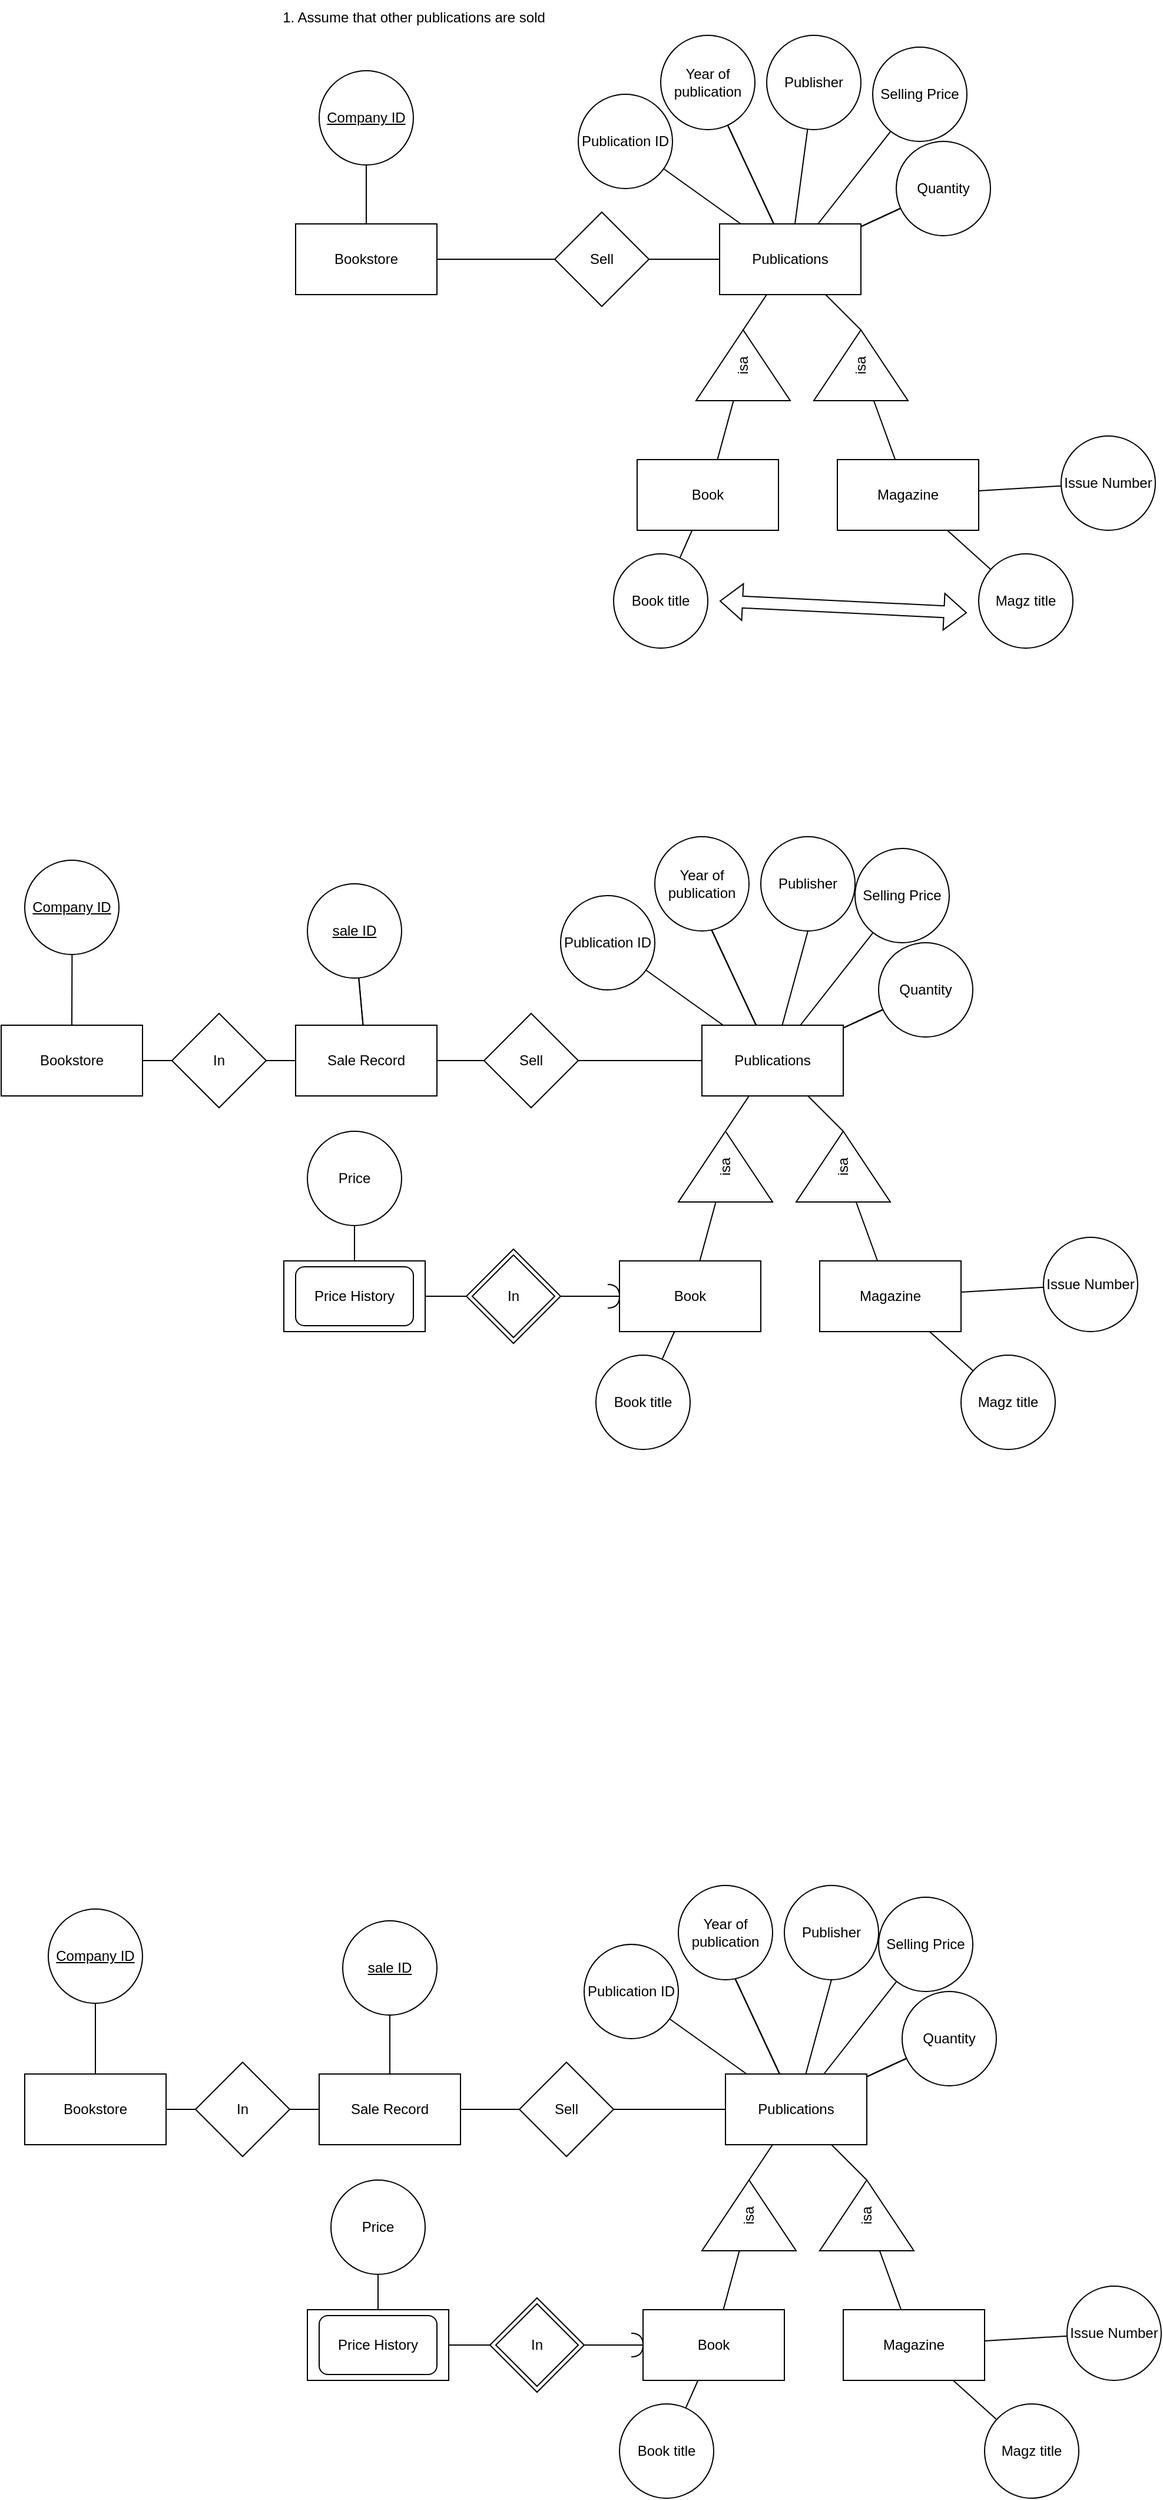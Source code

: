 <mxfile version="20.8.13" type="github">
  <diagram name="Page-1" id="UGpGQobV8O3LMXFNhxI_">
    <mxGraphModel dx="1247" dy="664" grid="1" gridSize="10" guides="1" tooltips="1" connect="1" arrows="1" fold="1" page="1" pageScale="1" pageWidth="20000" pageHeight="20000" math="0" shadow="0">
      <root>
        <mxCell id="0" />
        <mxCell id="1" parent="0" />
        <mxCell id="8KUH7G-HfBnXNfQAI-Gk-9" value="" style="edgeStyle=orthogonalEdgeStyle;rounded=0;orthogonalLoop=1;jettySize=auto;html=1;strokeColor=default;strokeWidth=1;endArrow=none;endFill=0;" parent="1" source="8KUH7G-HfBnXNfQAI-Gk-1" target="8KUH7G-HfBnXNfQAI-Gk-3" edge="1">
          <mxGeometry relative="1" as="geometry" />
        </mxCell>
        <mxCell id="8KUH7G-HfBnXNfQAI-Gk-14" value="" style="edgeStyle=entityRelationEdgeStyle;rounded=0;orthogonalLoop=1;jettySize=auto;html=1;strokeColor=default;strokeWidth=1;endArrow=none;endFill=0;" parent="1" source="8KUH7G-HfBnXNfQAI-Gk-1" target="8KUH7G-HfBnXNfQAI-Gk-13" edge="1">
          <mxGeometry relative="1" as="geometry" />
        </mxCell>
        <mxCell id="8KUH7G-HfBnXNfQAI-Gk-1" value="Bookstore" style="rounded=0;whiteSpace=wrap;html=1;" parent="1" vertex="1">
          <mxGeometry x="3550" y="2000" width="120" height="60" as="geometry" />
        </mxCell>
        <mxCell id="8KUH7G-HfBnXNfQAI-Gk-3" value="&lt;u&gt;Company ID&lt;/u&gt;" style="ellipse;whiteSpace=wrap;html=1;rounded=0;" parent="1" vertex="1">
          <mxGeometry x="3570" y="1870" width="80" height="80" as="geometry" />
        </mxCell>
        <mxCell id="8KUH7G-HfBnXNfQAI-Gk-16" value="" style="edgeStyle=entityRelationEdgeStyle;rounded=0;orthogonalLoop=1;jettySize=auto;html=1;strokeColor=default;strokeWidth=1;endArrow=none;endFill=0;" parent="1" source="8KUH7G-HfBnXNfQAI-Gk-13" target="8KUH7G-HfBnXNfQAI-Gk-15" edge="1">
          <mxGeometry relative="1" as="geometry" />
        </mxCell>
        <mxCell id="8KUH7G-HfBnXNfQAI-Gk-13" value="Sell" style="rhombus;whiteSpace=wrap;html=1;rounded=0;" parent="1" vertex="1">
          <mxGeometry x="3770" y="1990" width="80" height="80" as="geometry" />
        </mxCell>
        <mxCell id="8KUH7G-HfBnXNfQAI-Gk-18" value="" style="rounded=0;orthogonalLoop=1;jettySize=auto;html=1;strokeColor=default;strokeWidth=1;endArrow=none;endFill=0;" parent="1" source="8KUH7G-HfBnXNfQAI-Gk-15" target="8KUH7G-HfBnXNfQAI-Gk-17" edge="1">
          <mxGeometry relative="1" as="geometry" />
        </mxCell>
        <mxCell id="8KUH7G-HfBnXNfQAI-Gk-21" value="" style="edgeStyle=none;rounded=0;orthogonalLoop=1;jettySize=auto;html=1;strokeColor=default;strokeWidth=1;endArrow=none;endFill=0;" parent="1" source="8KUH7G-HfBnXNfQAI-Gk-15" target="8KUH7G-HfBnXNfQAI-Gk-19" edge="1">
          <mxGeometry relative="1" as="geometry" />
        </mxCell>
        <mxCell id="8KUH7G-HfBnXNfQAI-Gk-22" value="" style="edgeStyle=none;rounded=0;orthogonalLoop=1;jettySize=auto;html=1;strokeColor=default;strokeWidth=1;endArrow=none;endFill=0;" parent="1" source="8KUH7G-HfBnXNfQAI-Gk-15" target="8KUH7G-HfBnXNfQAI-Gk-19" edge="1">
          <mxGeometry relative="1" as="geometry" />
        </mxCell>
        <mxCell id="8KUH7G-HfBnXNfQAI-Gk-24" value="" style="edgeStyle=none;rounded=0;orthogonalLoop=1;jettySize=auto;html=1;strokeColor=default;strokeWidth=1;endArrow=none;endFill=0;" parent="1" source="8KUH7G-HfBnXNfQAI-Gk-15" target="8KUH7G-HfBnXNfQAI-Gk-23" edge="1">
          <mxGeometry relative="1" as="geometry" />
        </mxCell>
        <mxCell id="8KUH7G-HfBnXNfQAI-Gk-26" value="" style="edgeStyle=none;rounded=0;orthogonalLoop=1;jettySize=auto;html=1;strokeColor=default;strokeWidth=1;endArrow=none;endFill=0;" parent="1" source="8KUH7G-HfBnXNfQAI-Gk-15" target="8KUH7G-HfBnXNfQAI-Gk-25" edge="1">
          <mxGeometry relative="1" as="geometry" />
        </mxCell>
        <mxCell id="8KUH7G-HfBnXNfQAI-Gk-29" value="" style="edgeStyle=none;rounded=0;orthogonalLoop=1;jettySize=auto;html=1;strokeColor=default;strokeWidth=1;endArrow=none;endFill=0;" parent="1" source="8KUH7G-HfBnXNfQAI-Gk-15" target="8KUH7G-HfBnXNfQAI-Gk-28" edge="1">
          <mxGeometry relative="1" as="geometry" />
        </mxCell>
        <mxCell id="8KUH7G-HfBnXNfQAI-Gk-36" value="" style="edgeStyle=none;rounded=0;orthogonalLoop=1;jettySize=auto;html=1;strokeColor=default;strokeWidth=1;endArrow=none;endFill=0;" parent="1" source="8KUH7G-HfBnXNfQAI-Gk-15" target="8KUH7G-HfBnXNfQAI-Gk-28" edge="1">
          <mxGeometry relative="1" as="geometry" />
        </mxCell>
        <mxCell id="8KUH7G-HfBnXNfQAI-Gk-37" value="" style="edgeStyle=none;rounded=0;orthogonalLoop=1;jettySize=auto;html=1;strokeColor=default;strokeWidth=1;endArrow=none;endFill=0;" parent="1" source="8KUH7G-HfBnXNfQAI-Gk-15" target="8KUH7G-HfBnXNfQAI-Gk-28" edge="1">
          <mxGeometry relative="1" as="geometry" />
        </mxCell>
        <mxCell id="8KUH7G-HfBnXNfQAI-Gk-38" style="edgeStyle=none;rounded=0;orthogonalLoop=1;jettySize=auto;html=1;strokeColor=default;strokeWidth=1;endArrow=none;endFill=0;entryX=1;entryY=0.5;entryDx=0;entryDy=0;" parent="1" source="8KUH7G-HfBnXNfQAI-Gk-15" target="8KUH7G-HfBnXNfQAI-Gk-39" edge="1">
          <mxGeometry relative="1" as="geometry">
            <mxPoint x="4020" y="2110" as="targetPoint" />
          </mxGeometry>
        </mxCell>
        <mxCell id="8KUH7G-HfBnXNfQAI-Gk-15" value="Publications" style="whiteSpace=wrap;html=1;rounded=0;" parent="1" vertex="1">
          <mxGeometry x="3910" y="2000" width="120" height="60" as="geometry" />
        </mxCell>
        <mxCell id="8KUH7G-HfBnXNfQAI-Gk-17" value="Publication ID" style="ellipse;whiteSpace=wrap;html=1;rounded=0;" parent="1" vertex="1">
          <mxGeometry x="3790" y="1890" width="80" height="80" as="geometry" />
        </mxCell>
        <mxCell id="8KUH7G-HfBnXNfQAI-Gk-20" value="" style="edgeStyle=none;rounded=0;orthogonalLoop=1;jettySize=auto;html=1;strokeColor=default;strokeWidth=1;endArrow=none;endFill=0;" parent="1" source="8KUH7G-HfBnXNfQAI-Gk-19" target="8KUH7G-HfBnXNfQAI-Gk-15" edge="1">
          <mxGeometry relative="1" as="geometry" />
        </mxCell>
        <mxCell id="8KUH7G-HfBnXNfQAI-Gk-19" value="Year of publication" style="ellipse;whiteSpace=wrap;html=1;rounded=0;" parent="1" vertex="1">
          <mxGeometry x="3860" y="1840" width="80" height="80" as="geometry" />
        </mxCell>
        <mxCell id="8KUH7G-HfBnXNfQAI-Gk-23" value="Publisher" style="ellipse;whiteSpace=wrap;html=1;rounded=0;" parent="1" vertex="1">
          <mxGeometry x="3950" y="1840" width="80" height="80" as="geometry" />
        </mxCell>
        <mxCell id="8KUH7G-HfBnXNfQAI-Gk-25" value="Selling Price" style="ellipse;whiteSpace=wrap;html=1;rounded=0;" parent="1" vertex="1">
          <mxGeometry x="4040" y="1850" width="80" height="80" as="geometry" />
        </mxCell>
        <mxCell id="8KUH7G-HfBnXNfQAI-Gk-28" value="Quantity" style="ellipse;whiteSpace=wrap;html=1;rounded=0;" parent="1" vertex="1">
          <mxGeometry x="4060" y="1930" width="80" height="80" as="geometry" />
        </mxCell>
        <mxCell id="8KUH7G-HfBnXNfQAI-Gk-31" value="" style="edgeStyle=none;rounded=0;orthogonalLoop=1;jettySize=auto;html=1;strokeColor=default;strokeWidth=1;endArrow=none;endFill=0;exitX=1;exitY=0.5;exitDx=0;exitDy=0;" parent="1" source="8KUH7G-HfBnXNfQAI-Gk-30" target="8KUH7G-HfBnXNfQAI-Gk-15" edge="1">
          <mxGeometry relative="1" as="geometry" />
        </mxCell>
        <mxCell id="8KUH7G-HfBnXNfQAI-Gk-33" value="" style="edgeStyle=none;rounded=0;orthogonalLoop=1;jettySize=auto;html=1;strokeColor=default;strokeWidth=1;endArrow=none;endFill=0;" parent="1" source="8KUH7G-HfBnXNfQAI-Gk-30" target="8KUH7G-HfBnXNfQAI-Gk-32" edge="1">
          <mxGeometry relative="1" as="geometry" />
        </mxCell>
        <mxCell id="8KUH7G-HfBnXNfQAI-Gk-30" value="isa" style="triangle;whiteSpace=wrap;html=1;rounded=0;rotation=-90;" parent="1" vertex="1">
          <mxGeometry x="3900" y="2080" width="60" height="80" as="geometry" />
        </mxCell>
        <mxCell id="8KUH7G-HfBnXNfQAI-Gk-47" value="" style="edgeStyle=none;rounded=0;orthogonalLoop=1;jettySize=auto;html=1;strokeColor=default;strokeWidth=1;endArrow=none;endFill=0;" parent="1" source="8KUH7G-HfBnXNfQAI-Gk-32" target="8KUH7G-HfBnXNfQAI-Gk-46" edge="1">
          <mxGeometry relative="1" as="geometry" />
        </mxCell>
        <mxCell id="8KUH7G-HfBnXNfQAI-Gk-32" value="Book" style="whiteSpace=wrap;html=1;rounded=0;" parent="1" vertex="1">
          <mxGeometry x="3840" y="2200" width="120" height="60" as="geometry" />
        </mxCell>
        <mxCell id="8KUH7G-HfBnXNfQAI-Gk-41" value="" style="edgeStyle=none;rounded=0;orthogonalLoop=1;jettySize=auto;html=1;strokeColor=default;strokeWidth=1;endArrow=none;endFill=0;" parent="1" source="8KUH7G-HfBnXNfQAI-Gk-39" target="8KUH7G-HfBnXNfQAI-Gk-40" edge="1">
          <mxGeometry relative="1" as="geometry" />
        </mxCell>
        <mxCell id="8KUH7G-HfBnXNfQAI-Gk-39" value="isa" style="triangle;whiteSpace=wrap;html=1;rotation=-90;" parent="1" vertex="1">
          <mxGeometry x="4000" y="2080" width="60" height="80" as="geometry" />
        </mxCell>
        <mxCell id="8KUH7G-HfBnXNfQAI-Gk-43" value="" style="edgeStyle=none;rounded=0;orthogonalLoop=1;jettySize=auto;html=1;strokeColor=default;strokeWidth=1;endArrow=none;endFill=0;" parent="1" source="8KUH7G-HfBnXNfQAI-Gk-40" target="8KUH7G-HfBnXNfQAI-Gk-42" edge="1">
          <mxGeometry relative="1" as="geometry" />
        </mxCell>
        <mxCell id="8KUH7G-HfBnXNfQAI-Gk-45" value="" style="edgeStyle=none;rounded=0;orthogonalLoop=1;jettySize=auto;html=1;strokeColor=default;strokeWidth=1;endArrow=none;endFill=0;" parent="1" source="8KUH7G-HfBnXNfQAI-Gk-40" target="8KUH7G-HfBnXNfQAI-Gk-44" edge="1">
          <mxGeometry relative="1" as="geometry" />
        </mxCell>
        <mxCell id="8KUH7G-HfBnXNfQAI-Gk-40" value="Magazine" style="whiteSpace=wrap;html=1;" parent="1" vertex="1">
          <mxGeometry x="4010" y="2200" width="120" height="60" as="geometry" />
        </mxCell>
        <mxCell id="8KUH7G-HfBnXNfQAI-Gk-42" value="Issue Number" style="ellipse;whiteSpace=wrap;html=1;" parent="1" vertex="1">
          <mxGeometry x="4200" y="2180" width="80" height="80" as="geometry" />
        </mxCell>
        <mxCell id="8KUH7G-HfBnXNfQAI-Gk-44" value="Magz title" style="ellipse;whiteSpace=wrap;html=1;" parent="1" vertex="1">
          <mxGeometry x="4130" y="2280" width="80" height="80" as="geometry" />
        </mxCell>
        <mxCell id="8KUH7G-HfBnXNfQAI-Gk-46" value="Book title" style="ellipse;whiteSpace=wrap;html=1;rounded=0;" parent="1" vertex="1">
          <mxGeometry x="3820" y="2280" width="80" height="80" as="geometry" />
        </mxCell>
        <mxCell id="pQ--oXbe_eNPsOLO-dRt-9" value="" style="edgeStyle=none;rounded=0;orthogonalLoop=1;jettySize=auto;html=1;strokeColor=default;strokeWidth=1;endArrow=none;endFill=0;" edge="1" parent="1" source="8KUH7G-HfBnXNfQAI-Gk-50" target="pQ--oXbe_eNPsOLO-dRt-8">
          <mxGeometry relative="1" as="geometry" />
        </mxCell>
        <mxCell id="8KUH7G-HfBnXNfQAI-Gk-50" value="Bookstore" style="rounded=0;whiteSpace=wrap;html=1;" parent="1" vertex="1">
          <mxGeometry x="3300" y="2680" width="120" height="60" as="geometry" />
        </mxCell>
        <mxCell id="pQ--oXbe_eNPsOLO-dRt-7" style="edgeStyle=none;rounded=0;orthogonalLoop=1;jettySize=auto;html=1;strokeColor=default;strokeWidth=1;endArrow=none;endFill=0;" edge="1" parent="1" source="8KUH7G-HfBnXNfQAI-Gk-51" target="8KUH7G-HfBnXNfQAI-Gk-50">
          <mxGeometry relative="1" as="geometry" />
        </mxCell>
        <mxCell id="8KUH7G-HfBnXNfQAI-Gk-51" value="&lt;u&gt;Company ID&lt;/u&gt;" style="ellipse;whiteSpace=wrap;html=1;rounded=0;" parent="1" vertex="1">
          <mxGeometry x="3320" y="2540" width="80" height="80" as="geometry" />
        </mxCell>
        <mxCell id="pQ--oXbe_eNPsOLO-dRt-1" value="" style="edgeStyle=none;rounded=0;orthogonalLoop=1;jettySize=auto;html=1;strokeColor=default;strokeWidth=1;endArrow=none;endFill=0;" edge="1" parent="1" source="8KUH7G-HfBnXNfQAI-Gk-53" target="8KUH7G-HfBnXNfQAI-Gk-63">
          <mxGeometry relative="1" as="geometry" />
        </mxCell>
        <mxCell id="pQ--oXbe_eNPsOLO-dRt-12" value="" style="edgeStyle=none;rounded=0;orthogonalLoop=1;jettySize=auto;html=1;strokeColor=default;strokeWidth=1;endArrow=none;endFill=0;" edge="1" parent="1" source="8KUH7G-HfBnXNfQAI-Gk-53" target="pQ--oXbe_eNPsOLO-dRt-10">
          <mxGeometry relative="1" as="geometry" />
        </mxCell>
        <mxCell id="8KUH7G-HfBnXNfQAI-Gk-53" value="Sell" style="rhombus;whiteSpace=wrap;html=1;rounded=0;" parent="1" vertex="1">
          <mxGeometry x="3710" y="2670" width="80" height="80" as="geometry" />
        </mxCell>
        <mxCell id="8KUH7G-HfBnXNfQAI-Gk-54" value="" style="rounded=0;orthogonalLoop=1;jettySize=auto;html=1;strokeColor=default;strokeWidth=1;endArrow=none;endFill=0;" parent="1" source="8KUH7G-HfBnXNfQAI-Gk-63" target="8KUH7G-HfBnXNfQAI-Gk-64" edge="1">
          <mxGeometry relative="1" as="geometry" />
        </mxCell>
        <mxCell id="8KUH7G-HfBnXNfQAI-Gk-55" value="" style="edgeStyle=none;rounded=0;orthogonalLoop=1;jettySize=auto;html=1;strokeColor=default;strokeWidth=1;endArrow=none;endFill=0;" parent="1" source="8KUH7G-HfBnXNfQAI-Gk-63" edge="1">
          <mxGeometry relative="1" as="geometry">
            <mxPoint x="3901.915" y="2596.247" as="targetPoint" />
          </mxGeometry>
        </mxCell>
        <mxCell id="8KUH7G-HfBnXNfQAI-Gk-56" value="" style="edgeStyle=none;rounded=0;orthogonalLoop=1;jettySize=auto;html=1;strokeColor=default;strokeWidth=1;endArrow=none;endFill=0;" parent="1" source="8KUH7G-HfBnXNfQAI-Gk-63" edge="1">
          <mxGeometry relative="1" as="geometry">
            <mxPoint x="3901.915" y="2596.247" as="targetPoint" />
          </mxGeometry>
        </mxCell>
        <mxCell id="8KUH7G-HfBnXNfQAI-Gk-57" value="" style="edgeStyle=none;rounded=0;orthogonalLoop=1;jettySize=auto;html=1;strokeColor=default;strokeWidth=1;endArrow=none;endFill=0;entryX=0.5;entryY=1;entryDx=0;entryDy=0;" parent="1" source="8KUH7G-HfBnXNfQAI-Gk-63" target="8KUH7G-HfBnXNfQAI-Gk-85" edge="1">
          <mxGeometry relative="1" as="geometry">
            <mxPoint x="3969.713" y="2599.649" as="targetPoint" />
          </mxGeometry>
        </mxCell>
        <mxCell id="8KUH7G-HfBnXNfQAI-Gk-58" value="" style="edgeStyle=none;rounded=0;orthogonalLoop=1;jettySize=auto;html=1;strokeColor=default;strokeWidth=1;endArrow=none;endFill=0;" parent="1" source="8KUH7G-HfBnXNfQAI-Gk-63" target="8KUH7G-HfBnXNfQAI-Gk-66" edge="1">
          <mxGeometry relative="1" as="geometry" />
        </mxCell>
        <mxCell id="8KUH7G-HfBnXNfQAI-Gk-59" value="" style="edgeStyle=none;rounded=0;orthogonalLoop=1;jettySize=auto;html=1;strokeColor=default;strokeWidth=1;endArrow=none;endFill=0;" parent="1" source="8KUH7G-HfBnXNfQAI-Gk-63" target="8KUH7G-HfBnXNfQAI-Gk-67" edge="1">
          <mxGeometry relative="1" as="geometry" />
        </mxCell>
        <mxCell id="8KUH7G-HfBnXNfQAI-Gk-60" value="" style="edgeStyle=none;rounded=0;orthogonalLoop=1;jettySize=auto;html=1;strokeColor=default;strokeWidth=1;endArrow=none;endFill=0;" parent="1" source="8KUH7G-HfBnXNfQAI-Gk-63" target="8KUH7G-HfBnXNfQAI-Gk-67" edge="1">
          <mxGeometry relative="1" as="geometry" />
        </mxCell>
        <mxCell id="8KUH7G-HfBnXNfQAI-Gk-61" value="" style="edgeStyle=none;rounded=0;orthogonalLoop=1;jettySize=auto;html=1;strokeColor=default;strokeWidth=1;endArrow=none;endFill=0;" parent="1" source="8KUH7G-HfBnXNfQAI-Gk-63" target="8KUH7G-HfBnXNfQAI-Gk-67" edge="1">
          <mxGeometry relative="1" as="geometry" />
        </mxCell>
        <mxCell id="8KUH7G-HfBnXNfQAI-Gk-62" style="edgeStyle=none;rounded=0;orthogonalLoop=1;jettySize=auto;html=1;strokeColor=default;strokeWidth=1;endArrow=none;endFill=0;entryX=1;entryY=0.5;entryDx=0;entryDy=0;" parent="1" source="8KUH7G-HfBnXNfQAI-Gk-63" target="8KUH7G-HfBnXNfQAI-Gk-74" edge="1">
          <mxGeometry relative="1" as="geometry">
            <mxPoint x="4005" y="2790" as="targetPoint" />
          </mxGeometry>
        </mxCell>
        <mxCell id="8KUH7G-HfBnXNfQAI-Gk-63" value="Publications" style="whiteSpace=wrap;html=1;rounded=0;" parent="1" vertex="1">
          <mxGeometry x="3895" y="2680" width="120" height="60" as="geometry" />
        </mxCell>
        <mxCell id="8KUH7G-HfBnXNfQAI-Gk-64" value="Publication ID" style="ellipse;whiteSpace=wrap;html=1;rounded=0;" parent="1" vertex="1">
          <mxGeometry x="3775" y="2570" width="80" height="80" as="geometry" />
        </mxCell>
        <mxCell id="8KUH7G-HfBnXNfQAI-Gk-65" value="" style="edgeStyle=none;rounded=0;orthogonalLoop=1;jettySize=auto;html=1;strokeColor=default;strokeWidth=1;endArrow=none;endFill=0;" parent="1" target="8KUH7G-HfBnXNfQAI-Gk-63" edge="1">
          <mxGeometry relative="1" as="geometry">
            <mxPoint x="3901.805" y="2596.299" as="sourcePoint" />
          </mxGeometry>
        </mxCell>
        <mxCell id="8KUH7G-HfBnXNfQAI-Gk-66" value="Selling Price" style="ellipse;whiteSpace=wrap;html=1;rounded=0;" parent="1" vertex="1">
          <mxGeometry x="4025" y="2530" width="80" height="80" as="geometry" />
        </mxCell>
        <mxCell id="8KUH7G-HfBnXNfQAI-Gk-67" value="Quantity" style="ellipse;whiteSpace=wrap;html=1;rounded=0;" parent="1" vertex="1">
          <mxGeometry x="4045" y="2610" width="80" height="80" as="geometry" />
        </mxCell>
        <mxCell id="8KUH7G-HfBnXNfQAI-Gk-68" value="" style="edgeStyle=none;rounded=0;orthogonalLoop=1;jettySize=auto;html=1;strokeColor=default;strokeWidth=1;endArrow=none;endFill=0;exitX=1;exitY=0.5;exitDx=0;exitDy=0;" parent="1" source="8KUH7G-HfBnXNfQAI-Gk-70" target="8KUH7G-HfBnXNfQAI-Gk-63" edge="1">
          <mxGeometry relative="1" as="geometry" />
        </mxCell>
        <mxCell id="8KUH7G-HfBnXNfQAI-Gk-69" value="" style="edgeStyle=none;rounded=0;orthogonalLoop=1;jettySize=auto;html=1;strokeColor=default;strokeWidth=1;endArrow=none;endFill=0;" parent="1" source="8KUH7G-HfBnXNfQAI-Gk-70" target="8KUH7G-HfBnXNfQAI-Gk-72" edge="1">
          <mxGeometry relative="1" as="geometry" />
        </mxCell>
        <mxCell id="8KUH7G-HfBnXNfQAI-Gk-70" value="isa" style="triangle;whiteSpace=wrap;html=1;rounded=0;rotation=-90;" parent="1" vertex="1">
          <mxGeometry x="3885" y="2760" width="60" height="80" as="geometry" />
        </mxCell>
        <mxCell id="8KUH7G-HfBnXNfQAI-Gk-71" value="" style="edgeStyle=none;rounded=0;orthogonalLoop=1;jettySize=auto;html=1;strokeColor=default;strokeWidth=1;endArrow=none;endFill=0;" parent="1" source="8KUH7G-HfBnXNfQAI-Gk-72" target="8KUH7G-HfBnXNfQAI-Gk-80" edge="1">
          <mxGeometry relative="1" as="geometry" />
        </mxCell>
        <mxCell id="pQ--oXbe_eNPsOLO-dRt-23" value="" style="edgeStyle=none;rounded=0;orthogonalLoop=1;jettySize=auto;html=1;strokeColor=default;strokeWidth=1;endArrow=none;endFill=0;" edge="1" parent="1" source="8KUH7G-HfBnXNfQAI-Gk-72">
          <mxGeometry relative="1" as="geometry">
            <mxPoint x="3775" y="2910.0" as="targetPoint" />
          </mxGeometry>
        </mxCell>
        <mxCell id="8KUH7G-HfBnXNfQAI-Gk-72" value="Book" style="whiteSpace=wrap;html=1;rounded=0;" parent="1" vertex="1">
          <mxGeometry x="3825" y="2880" width="120" height="60" as="geometry" />
        </mxCell>
        <mxCell id="8KUH7G-HfBnXNfQAI-Gk-73" value="" style="edgeStyle=none;rounded=0;orthogonalLoop=1;jettySize=auto;html=1;strokeColor=default;strokeWidth=1;endArrow=none;endFill=0;" parent="1" source="8KUH7G-HfBnXNfQAI-Gk-74" target="8KUH7G-HfBnXNfQAI-Gk-77" edge="1">
          <mxGeometry relative="1" as="geometry" />
        </mxCell>
        <mxCell id="8KUH7G-HfBnXNfQAI-Gk-74" value="isa" style="triangle;whiteSpace=wrap;html=1;rotation=-90;" parent="1" vertex="1">
          <mxGeometry x="3985" y="2760" width="60" height="80" as="geometry" />
        </mxCell>
        <mxCell id="8KUH7G-HfBnXNfQAI-Gk-75" value="" style="edgeStyle=none;rounded=0;orthogonalLoop=1;jettySize=auto;html=1;strokeColor=default;strokeWidth=1;endArrow=none;endFill=0;" parent="1" source="8KUH7G-HfBnXNfQAI-Gk-77" target="8KUH7G-HfBnXNfQAI-Gk-78" edge="1">
          <mxGeometry relative="1" as="geometry" />
        </mxCell>
        <mxCell id="8KUH7G-HfBnXNfQAI-Gk-76" value="" style="edgeStyle=none;rounded=0;orthogonalLoop=1;jettySize=auto;html=1;strokeColor=default;strokeWidth=1;endArrow=none;endFill=0;" parent="1" source="8KUH7G-HfBnXNfQAI-Gk-77" target="8KUH7G-HfBnXNfQAI-Gk-79" edge="1">
          <mxGeometry relative="1" as="geometry" />
        </mxCell>
        <mxCell id="8KUH7G-HfBnXNfQAI-Gk-77" value="Magazine" style="whiteSpace=wrap;html=1;" parent="1" vertex="1">
          <mxGeometry x="3995" y="2880" width="120" height="60" as="geometry" />
        </mxCell>
        <mxCell id="8KUH7G-HfBnXNfQAI-Gk-78" value="Issue Number" style="ellipse;whiteSpace=wrap;html=1;" parent="1" vertex="1">
          <mxGeometry x="4185" y="2860" width="80" height="80" as="geometry" />
        </mxCell>
        <mxCell id="8KUH7G-HfBnXNfQAI-Gk-79" value="Magz title" style="ellipse;whiteSpace=wrap;html=1;" parent="1" vertex="1">
          <mxGeometry x="4115" y="2960" width="80" height="80" as="geometry" />
        </mxCell>
        <mxCell id="8KUH7G-HfBnXNfQAI-Gk-80" value="Book title" style="ellipse;whiteSpace=wrap;html=1;rounded=0;" parent="1" vertex="1">
          <mxGeometry x="3805" y="2960" width="80" height="80" as="geometry" />
        </mxCell>
        <mxCell id="8KUH7G-HfBnXNfQAI-Gk-81" value="1. Assume that other publications are sold" style="text;html=1;align=center;verticalAlign=middle;resizable=0;points=[];autosize=1;strokeColor=none;fillColor=none;" parent="1" vertex="1">
          <mxGeometry x="3525" y="1810" width="250" height="30" as="geometry" />
        </mxCell>
        <mxCell id="8KUH7G-HfBnXNfQAI-Gk-83" value="" style="shape=flexArrow;endArrow=classic;startArrow=classic;html=1;rounded=0;strokeColor=default;strokeWidth=1;" parent="1" edge="1">
          <mxGeometry width="100" height="100" relative="1" as="geometry">
            <mxPoint x="3910" y="2320" as="sourcePoint" />
            <mxPoint x="4120" y="2330" as="targetPoint" />
          </mxGeometry>
        </mxCell>
        <mxCell id="8KUH7G-HfBnXNfQAI-Gk-84" value="Year of publication" style="ellipse;whiteSpace=wrap;html=1;rounded=0;" parent="1" vertex="1">
          <mxGeometry x="3855" y="2520" width="80" height="80" as="geometry" />
        </mxCell>
        <mxCell id="8KUH7G-HfBnXNfQAI-Gk-85" value="Publisher" style="ellipse;whiteSpace=wrap;html=1;rounded=0;" parent="1" vertex="1">
          <mxGeometry x="3945" y="2520" width="80" height="80" as="geometry" />
        </mxCell>
        <mxCell id="pQ--oXbe_eNPsOLO-dRt-4" value="" style="edgeStyle=none;rounded=0;orthogonalLoop=1;jettySize=auto;html=1;strokeColor=default;strokeWidth=1;endArrow=none;endFill=0;" edge="1" parent="1" target="8KUH7G-HfBnXNfQAI-Gk-53">
          <mxGeometry relative="1" as="geometry">
            <mxPoint x="3670" y="2710" as="sourcePoint" />
          </mxGeometry>
        </mxCell>
        <mxCell id="pQ--oXbe_eNPsOLO-dRt-11" value="" style="edgeStyle=none;rounded=0;orthogonalLoop=1;jettySize=auto;html=1;strokeColor=default;strokeWidth=1;endArrow=none;endFill=0;" edge="1" parent="1" source="pQ--oXbe_eNPsOLO-dRt-8" target="pQ--oXbe_eNPsOLO-dRt-10">
          <mxGeometry relative="1" as="geometry" />
        </mxCell>
        <mxCell id="pQ--oXbe_eNPsOLO-dRt-8" value="In" style="rhombus;whiteSpace=wrap;html=1;rounded=0;" vertex="1" parent="1">
          <mxGeometry x="3445" y="2670" width="80" height="80" as="geometry" />
        </mxCell>
        <mxCell id="pQ--oXbe_eNPsOLO-dRt-14" value="" style="edgeStyle=none;rounded=0;orthogonalLoop=1;jettySize=auto;html=1;strokeColor=default;strokeWidth=1;endArrow=none;endFill=0;" edge="1" parent="1" source="pQ--oXbe_eNPsOLO-dRt-10" target="pQ--oXbe_eNPsOLO-dRt-13">
          <mxGeometry relative="1" as="geometry" />
        </mxCell>
        <mxCell id="pQ--oXbe_eNPsOLO-dRt-15" value="" style="edgeStyle=none;rounded=0;orthogonalLoop=1;jettySize=auto;html=1;strokeColor=default;strokeWidth=1;endArrow=none;endFill=0;" edge="1" parent="1" source="pQ--oXbe_eNPsOLO-dRt-10" target="pQ--oXbe_eNPsOLO-dRt-13">
          <mxGeometry relative="1" as="geometry" />
        </mxCell>
        <mxCell id="pQ--oXbe_eNPsOLO-dRt-10" value="Sale Record" style="whiteSpace=wrap;html=1;rounded=0;" vertex="1" parent="1">
          <mxGeometry x="3550" y="2680" width="120" height="60" as="geometry" />
        </mxCell>
        <mxCell id="pQ--oXbe_eNPsOLO-dRt-13" value="&lt;u&gt;sale ID&lt;/u&gt;" style="ellipse;whiteSpace=wrap;html=1;rounded=0;" vertex="1" parent="1">
          <mxGeometry x="3560" y="2560" width="80" height="80" as="geometry" />
        </mxCell>
        <mxCell id="pQ--oXbe_eNPsOLO-dRt-25" value="" style="edgeStyle=none;rounded=0;orthogonalLoop=1;jettySize=auto;html=1;strokeColor=default;strokeWidth=1;endArrow=none;endFill=0;" edge="1" parent="1" target="pQ--oXbe_eNPsOLO-dRt-24">
          <mxGeometry relative="1" as="geometry">
            <mxPoint x="3695" y="2910.0" as="sourcePoint" />
          </mxGeometry>
        </mxCell>
        <mxCell id="pQ--oXbe_eNPsOLO-dRt-28" value="" style="edgeStyle=none;rounded=0;orthogonalLoop=1;jettySize=auto;html=1;strokeColor=default;strokeWidth=1;endArrow=none;endFill=0;" edge="1" parent="1" source="pQ--oXbe_eNPsOLO-dRt-24" target="pQ--oXbe_eNPsOLO-dRt-27">
          <mxGeometry relative="1" as="geometry" />
        </mxCell>
        <mxCell id="pQ--oXbe_eNPsOLO-dRt-27" value="Price" style="ellipse;whiteSpace=wrap;html=1;rounded=0;" vertex="1" parent="1">
          <mxGeometry x="3560" y="2770" width="80" height="80" as="geometry" />
        </mxCell>
        <mxCell id="pQ--oXbe_eNPsOLO-dRt-24" value="Price History" style="whiteSpace=wrap;html=1;rounded=0;" vertex="1" parent="1">
          <mxGeometry x="3540" y="2880" width="120" height="60" as="geometry" />
        </mxCell>
        <mxCell id="pQ--oXbe_eNPsOLO-dRt-35" value="" style="rounded=1;whiteSpace=wrap;html=1;fillColor=none;" vertex="1" parent="1">
          <mxGeometry x="3550" y="2885" width="100" height="50" as="geometry" />
        </mxCell>
        <mxCell id="pQ--oXbe_eNPsOLO-dRt-36" value="" style="shape=requiredInterface;html=1;verticalLabelPosition=bottom;sketch=0;fillColor=none;" vertex="1" parent="1">
          <mxGeometry x="3815" y="2900" width="10" height="20" as="geometry" />
        </mxCell>
        <mxCell id="pQ--oXbe_eNPsOLO-dRt-37" value="" style="edgeStyle=none;rounded=0;orthogonalLoop=1;jettySize=auto;html=1;strokeColor=default;strokeWidth=1;endArrow=none;endFill=0;" edge="1" parent="1" source="pQ--oXbe_eNPsOLO-dRt-38" target="pQ--oXbe_eNPsOLO-dRt-76">
          <mxGeometry relative="1" as="geometry" />
        </mxCell>
        <mxCell id="pQ--oXbe_eNPsOLO-dRt-38" value="Bookstore" style="rounded=0;whiteSpace=wrap;html=1;" vertex="1" parent="1">
          <mxGeometry x="3320" y="3570" width="120" height="60" as="geometry" />
        </mxCell>
        <mxCell id="pQ--oXbe_eNPsOLO-dRt-39" style="edgeStyle=none;rounded=0;orthogonalLoop=1;jettySize=auto;html=1;strokeColor=default;strokeWidth=1;endArrow=none;endFill=0;" edge="1" parent="1" source="pQ--oXbe_eNPsOLO-dRt-40" target="pQ--oXbe_eNPsOLO-dRt-38">
          <mxGeometry relative="1" as="geometry" />
        </mxCell>
        <mxCell id="pQ--oXbe_eNPsOLO-dRt-40" value="&lt;u&gt;Company ID&lt;/u&gt;" style="ellipse;whiteSpace=wrap;html=1;rounded=0;" vertex="1" parent="1">
          <mxGeometry x="3340" y="3430" width="80" height="80" as="geometry" />
        </mxCell>
        <mxCell id="pQ--oXbe_eNPsOLO-dRt-41" value="" style="edgeStyle=none;rounded=0;orthogonalLoop=1;jettySize=auto;html=1;strokeColor=default;strokeWidth=1;endArrow=none;endFill=0;" edge="1" parent="1" source="pQ--oXbe_eNPsOLO-dRt-43" target="pQ--oXbe_eNPsOLO-dRt-53">
          <mxGeometry relative="1" as="geometry" />
        </mxCell>
        <mxCell id="pQ--oXbe_eNPsOLO-dRt-42" value="" style="edgeStyle=none;rounded=0;orthogonalLoop=1;jettySize=auto;html=1;strokeColor=default;strokeWidth=1;endArrow=none;endFill=0;" edge="1" parent="1" source="pQ--oXbe_eNPsOLO-dRt-43" target="pQ--oXbe_eNPsOLO-dRt-79">
          <mxGeometry relative="1" as="geometry" />
        </mxCell>
        <mxCell id="pQ--oXbe_eNPsOLO-dRt-43" value="Sell" style="rhombus;whiteSpace=wrap;html=1;rounded=0;" vertex="1" parent="1">
          <mxGeometry x="3740" y="3560" width="80" height="80" as="geometry" />
        </mxCell>
        <mxCell id="pQ--oXbe_eNPsOLO-dRt-44" value="" style="rounded=0;orthogonalLoop=1;jettySize=auto;html=1;strokeColor=default;strokeWidth=1;endArrow=none;endFill=0;" edge="1" parent="1" source="pQ--oXbe_eNPsOLO-dRt-53" target="pQ--oXbe_eNPsOLO-dRt-54">
          <mxGeometry relative="1" as="geometry" />
        </mxCell>
        <mxCell id="pQ--oXbe_eNPsOLO-dRt-45" value="" style="edgeStyle=none;rounded=0;orthogonalLoop=1;jettySize=auto;html=1;strokeColor=default;strokeWidth=1;endArrow=none;endFill=0;" edge="1" parent="1" source="pQ--oXbe_eNPsOLO-dRt-53">
          <mxGeometry relative="1" as="geometry">
            <mxPoint x="3921.915" y="3486.247" as="targetPoint" />
          </mxGeometry>
        </mxCell>
        <mxCell id="pQ--oXbe_eNPsOLO-dRt-46" value="" style="edgeStyle=none;rounded=0;orthogonalLoop=1;jettySize=auto;html=1;strokeColor=default;strokeWidth=1;endArrow=none;endFill=0;" edge="1" parent="1" source="pQ--oXbe_eNPsOLO-dRt-53">
          <mxGeometry relative="1" as="geometry">
            <mxPoint x="3921.915" y="3486.247" as="targetPoint" />
          </mxGeometry>
        </mxCell>
        <mxCell id="pQ--oXbe_eNPsOLO-dRt-47" value="" style="edgeStyle=none;rounded=0;orthogonalLoop=1;jettySize=auto;html=1;strokeColor=default;strokeWidth=1;endArrow=none;endFill=0;entryX=0.5;entryY=1;entryDx=0;entryDy=0;" edge="1" parent="1" source="pQ--oXbe_eNPsOLO-dRt-53" target="pQ--oXbe_eNPsOLO-dRt-73">
          <mxGeometry relative="1" as="geometry">
            <mxPoint x="3989.713" y="3489.649" as="targetPoint" />
          </mxGeometry>
        </mxCell>
        <mxCell id="pQ--oXbe_eNPsOLO-dRt-48" value="" style="edgeStyle=none;rounded=0;orthogonalLoop=1;jettySize=auto;html=1;strokeColor=default;strokeWidth=1;endArrow=none;endFill=0;" edge="1" parent="1" source="pQ--oXbe_eNPsOLO-dRt-53" target="pQ--oXbe_eNPsOLO-dRt-56">
          <mxGeometry relative="1" as="geometry" />
        </mxCell>
        <mxCell id="pQ--oXbe_eNPsOLO-dRt-49" value="" style="edgeStyle=none;rounded=0;orthogonalLoop=1;jettySize=auto;html=1;strokeColor=default;strokeWidth=1;endArrow=none;endFill=0;" edge="1" parent="1" source="pQ--oXbe_eNPsOLO-dRt-53" target="pQ--oXbe_eNPsOLO-dRt-57">
          <mxGeometry relative="1" as="geometry" />
        </mxCell>
        <mxCell id="pQ--oXbe_eNPsOLO-dRt-50" value="" style="edgeStyle=none;rounded=0;orthogonalLoop=1;jettySize=auto;html=1;strokeColor=default;strokeWidth=1;endArrow=none;endFill=0;" edge="1" parent="1" source="pQ--oXbe_eNPsOLO-dRt-53" target="pQ--oXbe_eNPsOLO-dRt-57">
          <mxGeometry relative="1" as="geometry" />
        </mxCell>
        <mxCell id="pQ--oXbe_eNPsOLO-dRt-51" value="" style="edgeStyle=none;rounded=0;orthogonalLoop=1;jettySize=auto;html=1;strokeColor=default;strokeWidth=1;endArrow=none;endFill=0;" edge="1" parent="1" source="pQ--oXbe_eNPsOLO-dRt-53" target="pQ--oXbe_eNPsOLO-dRt-57">
          <mxGeometry relative="1" as="geometry" />
        </mxCell>
        <mxCell id="pQ--oXbe_eNPsOLO-dRt-52" style="edgeStyle=none;rounded=0;orthogonalLoop=1;jettySize=auto;html=1;strokeColor=default;strokeWidth=1;endArrow=none;endFill=0;entryX=1;entryY=0.5;entryDx=0;entryDy=0;" edge="1" parent="1" source="pQ--oXbe_eNPsOLO-dRt-53" target="pQ--oXbe_eNPsOLO-dRt-65">
          <mxGeometry relative="1" as="geometry">
            <mxPoint x="4025" y="3680" as="targetPoint" />
          </mxGeometry>
        </mxCell>
        <mxCell id="pQ--oXbe_eNPsOLO-dRt-53" value="Publications" style="whiteSpace=wrap;html=1;rounded=0;" vertex="1" parent="1">
          <mxGeometry x="3915" y="3570" width="120" height="60" as="geometry" />
        </mxCell>
        <mxCell id="pQ--oXbe_eNPsOLO-dRt-54" value="Publication ID" style="ellipse;whiteSpace=wrap;html=1;rounded=0;" vertex="1" parent="1">
          <mxGeometry x="3795" y="3460" width="80" height="80" as="geometry" />
        </mxCell>
        <mxCell id="pQ--oXbe_eNPsOLO-dRt-55" value="" style="edgeStyle=none;rounded=0;orthogonalLoop=1;jettySize=auto;html=1;strokeColor=default;strokeWidth=1;endArrow=none;endFill=0;" edge="1" parent="1" target="pQ--oXbe_eNPsOLO-dRt-53">
          <mxGeometry relative="1" as="geometry">
            <mxPoint x="3921.805" y="3486.299" as="sourcePoint" />
          </mxGeometry>
        </mxCell>
        <mxCell id="pQ--oXbe_eNPsOLO-dRt-56" value="Selling Price" style="ellipse;whiteSpace=wrap;html=1;rounded=0;" vertex="1" parent="1">
          <mxGeometry x="4045" y="3420" width="80" height="80" as="geometry" />
        </mxCell>
        <mxCell id="pQ--oXbe_eNPsOLO-dRt-57" value="Quantity" style="ellipse;whiteSpace=wrap;html=1;rounded=0;" vertex="1" parent="1">
          <mxGeometry x="4065" y="3500" width="80" height="80" as="geometry" />
        </mxCell>
        <mxCell id="pQ--oXbe_eNPsOLO-dRt-58" value="" style="edgeStyle=none;rounded=0;orthogonalLoop=1;jettySize=auto;html=1;strokeColor=default;strokeWidth=1;endArrow=none;endFill=0;exitX=1;exitY=0.5;exitDx=0;exitDy=0;" edge="1" parent="1" source="pQ--oXbe_eNPsOLO-dRt-60" target="pQ--oXbe_eNPsOLO-dRt-53">
          <mxGeometry relative="1" as="geometry" />
        </mxCell>
        <mxCell id="pQ--oXbe_eNPsOLO-dRt-59" value="" style="edgeStyle=none;rounded=0;orthogonalLoop=1;jettySize=auto;html=1;strokeColor=default;strokeWidth=1;endArrow=none;endFill=0;" edge="1" parent="1" source="pQ--oXbe_eNPsOLO-dRt-60" target="pQ--oXbe_eNPsOLO-dRt-63">
          <mxGeometry relative="1" as="geometry" />
        </mxCell>
        <mxCell id="pQ--oXbe_eNPsOLO-dRt-60" value="isa" style="triangle;whiteSpace=wrap;html=1;rounded=0;rotation=-90;" vertex="1" parent="1">
          <mxGeometry x="3905" y="3650" width="60" height="80" as="geometry" />
        </mxCell>
        <mxCell id="pQ--oXbe_eNPsOLO-dRt-61" value="" style="edgeStyle=none;rounded=0;orthogonalLoop=1;jettySize=auto;html=1;strokeColor=default;strokeWidth=1;endArrow=none;endFill=0;" edge="1" parent="1" source="pQ--oXbe_eNPsOLO-dRt-63" target="pQ--oXbe_eNPsOLO-dRt-71">
          <mxGeometry relative="1" as="geometry" />
        </mxCell>
        <mxCell id="pQ--oXbe_eNPsOLO-dRt-62" value="" style="edgeStyle=none;rounded=0;orthogonalLoop=1;jettySize=auto;html=1;strokeColor=default;strokeWidth=1;endArrow=none;endFill=0;" edge="1" parent="1" source="pQ--oXbe_eNPsOLO-dRt-63" target="pQ--oXbe_eNPsOLO-dRt-82">
          <mxGeometry relative="1" as="geometry" />
        </mxCell>
        <mxCell id="pQ--oXbe_eNPsOLO-dRt-63" value="Book" style="whiteSpace=wrap;html=1;rounded=0;" vertex="1" parent="1">
          <mxGeometry x="3845" y="3770" width="120" height="60" as="geometry" />
        </mxCell>
        <mxCell id="pQ--oXbe_eNPsOLO-dRt-64" value="" style="edgeStyle=none;rounded=0;orthogonalLoop=1;jettySize=auto;html=1;strokeColor=default;strokeWidth=1;endArrow=none;endFill=0;" edge="1" parent="1" source="pQ--oXbe_eNPsOLO-dRt-65" target="pQ--oXbe_eNPsOLO-dRt-68">
          <mxGeometry relative="1" as="geometry" />
        </mxCell>
        <mxCell id="pQ--oXbe_eNPsOLO-dRt-65" value="isa" style="triangle;whiteSpace=wrap;html=1;rotation=-90;" vertex="1" parent="1">
          <mxGeometry x="4005" y="3650" width="60" height="80" as="geometry" />
        </mxCell>
        <mxCell id="pQ--oXbe_eNPsOLO-dRt-66" value="" style="edgeStyle=none;rounded=0;orthogonalLoop=1;jettySize=auto;html=1;strokeColor=default;strokeWidth=1;endArrow=none;endFill=0;" edge="1" parent="1" source="pQ--oXbe_eNPsOLO-dRt-68" target="pQ--oXbe_eNPsOLO-dRt-69">
          <mxGeometry relative="1" as="geometry" />
        </mxCell>
        <mxCell id="pQ--oXbe_eNPsOLO-dRt-67" value="" style="edgeStyle=none;rounded=0;orthogonalLoop=1;jettySize=auto;html=1;strokeColor=default;strokeWidth=1;endArrow=none;endFill=0;" edge="1" parent="1" source="pQ--oXbe_eNPsOLO-dRt-68" target="pQ--oXbe_eNPsOLO-dRt-70">
          <mxGeometry relative="1" as="geometry" />
        </mxCell>
        <mxCell id="pQ--oXbe_eNPsOLO-dRt-68" value="Magazine" style="whiteSpace=wrap;html=1;" vertex="1" parent="1">
          <mxGeometry x="4015" y="3770" width="120" height="60" as="geometry" />
        </mxCell>
        <mxCell id="pQ--oXbe_eNPsOLO-dRt-69" value="Issue Number" style="ellipse;whiteSpace=wrap;html=1;" vertex="1" parent="1">
          <mxGeometry x="4205" y="3750" width="80" height="80" as="geometry" />
        </mxCell>
        <mxCell id="pQ--oXbe_eNPsOLO-dRt-70" value="Magz title" style="ellipse;whiteSpace=wrap;html=1;" vertex="1" parent="1">
          <mxGeometry x="4135" y="3850" width="80" height="80" as="geometry" />
        </mxCell>
        <mxCell id="pQ--oXbe_eNPsOLO-dRt-71" value="Book title" style="ellipse;whiteSpace=wrap;html=1;rounded=0;" vertex="1" parent="1">
          <mxGeometry x="3825" y="3850" width="80" height="80" as="geometry" />
        </mxCell>
        <mxCell id="pQ--oXbe_eNPsOLO-dRt-72" value="Year of publication" style="ellipse;whiteSpace=wrap;html=1;rounded=0;" vertex="1" parent="1">
          <mxGeometry x="3875" y="3410" width="80" height="80" as="geometry" />
        </mxCell>
        <mxCell id="pQ--oXbe_eNPsOLO-dRt-73" value="Publisher" style="ellipse;whiteSpace=wrap;html=1;rounded=0;" vertex="1" parent="1">
          <mxGeometry x="3965" y="3410" width="80" height="80" as="geometry" />
        </mxCell>
        <mxCell id="pQ--oXbe_eNPsOLO-dRt-74" value="" style="edgeStyle=none;rounded=0;orthogonalLoop=1;jettySize=auto;html=1;strokeColor=default;strokeWidth=1;endArrow=none;endFill=0;" edge="1" parent="1" target="pQ--oXbe_eNPsOLO-dRt-43">
          <mxGeometry relative="1" as="geometry">
            <mxPoint x="3690" y="3600" as="sourcePoint" />
          </mxGeometry>
        </mxCell>
        <mxCell id="pQ--oXbe_eNPsOLO-dRt-75" value="" style="edgeStyle=none;rounded=0;orthogonalLoop=1;jettySize=auto;html=1;strokeColor=default;strokeWidth=1;endArrow=none;endFill=0;" edge="1" parent="1" source="pQ--oXbe_eNPsOLO-dRt-76" target="pQ--oXbe_eNPsOLO-dRt-79">
          <mxGeometry relative="1" as="geometry" />
        </mxCell>
        <mxCell id="pQ--oXbe_eNPsOLO-dRt-76" value="In" style="rhombus;whiteSpace=wrap;html=1;rounded=0;" vertex="1" parent="1">
          <mxGeometry x="3465" y="3560" width="80" height="80" as="geometry" />
        </mxCell>
        <mxCell id="pQ--oXbe_eNPsOLO-dRt-77" value="" style="edgeStyle=none;rounded=0;orthogonalLoop=1;jettySize=auto;html=1;strokeColor=default;strokeWidth=1;endArrow=none;endFill=0;" edge="1" parent="1" source="pQ--oXbe_eNPsOLO-dRt-79" target="pQ--oXbe_eNPsOLO-dRt-80">
          <mxGeometry relative="1" as="geometry" />
        </mxCell>
        <mxCell id="pQ--oXbe_eNPsOLO-dRt-78" value="" style="edgeStyle=none;rounded=0;orthogonalLoop=1;jettySize=auto;html=1;strokeColor=default;strokeWidth=1;endArrow=none;endFill=0;" edge="1" parent="1" source="pQ--oXbe_eNPsOLO-dRt-79" target="pQ--oXbe_eNPsOLO-dRt-80">
          <mxGeometry relative="1" as="geometry" />
        </mxCell>
        <mxCell id="pQ--oXbe_eNPsOLO-dRt-79" value="Sale Record" style="whiteSpace=wrap;html=1;rounded=0;" vertex="1" parent="1">
          <mxGeometry x="3570" y="3570" width="120" height="60" as="geometry" />
        </mxCell>
        <mxCell id="pQ--oXbe_eNPsOLO-dRt-80" value="&lt;u&gt;sale ID&lt;/u&gt;" style="ellipse;whiteSpace=wrap;html=1;rounded=0;" vertex="1" parent="1">
          <mxGeometry x="3590" y="3440" width="80" height="80" as="geometry" />
        </mxCell>
        <mxCell id="pQ--oXbe_eNPsOLO-dRt-81" value="" style="edgeStyle=none;rounded=0;orthogonalLoop=1;jettySize=auto;html=1;strokeColor=default;strokeWidth=1;endArrow=none;endFill=0;" edge="1" parent="1" source="pQ--oXbe_eNPsOLO-dRt-82" target="pQ--oXbe_eNPsOLO-dRt-85">
          <mxGeometry relative="1" as="geometry" />
        </mxCell>
        <mxCell id="pQ--oXbe_eNPsOLO-dRt-82" value="In" style="rhombus;whiteSpace=wrap;html=1;rounded=0;" vertex="1" parent="1">
          <mxGeometry x="3715" y="3760" width="80" height="80" as="geometry" />
        </mxCell>
        <mxCell id="pQ--oXbe_eNPsOLO-dRt-83" value="" style="edgeStyle=none;rounded=0;orthogonalLoop=1;jettySize=auto;html=1;strokeColor=default;strokeWidth=1;endArrow=none;endFill=0;" edge="1" parent="1" source="pQ--oXbe_eNPsOLO-dRt-85" target="pQ--oXbe_eNPsOLO-dRt-84">
          <mxGeometry relative="1" as="geometry" />
        </mxCell>
        <mxCell id="pQ--oXbe_eNPsOLO-dRt-84" value="Price" style="ellipse;whiteSpace=wrap;html=1;rounded=0;" vertex="1" parent="1">
          <mxGeometry x="3580" y="3660" width="80" height="80" as="geometry" />
        </mxCell>
        <mxCell id="pQ--oXbe_eNPsOLO-dRt-85" value="Price History" style="whiteSpace=wrap;html=1;rounded=0;" vertex="1" parent="1">
          <mxGeometry x="3560" y="3770" width="120" height="60" as="geometry" />
        </mxCell>
        <mxCell id="pQ--oXbe_eNPsOLO-dRt-87" value="" style="rounded=1;whiteSpace=wrap;html=1;fillColor=none;" vertex="1" parent="1">
          <mxGeometry x="3570" y="3775" width="100" height="50" as="geometry" />
        </mxCell>
        <mxCell id="pQ--oXbe_eNPsOLO-dRt-88" value="" style="shape=requiredInterface;html=1;verticalLabelPosition=bottom;sketch=0;fillColor=none;" vertex="1" parent="1">
          <mxGeometry x="3835" y="3790" width="10" height="20" as="geometry" />
        </mxCell>
        <mxCell id="pQ--oXbe_eNPsOLO-dRt-90" value="" style="rhombus;whiteSpace=wrap;html=1;fillColor=none;" vertex="1" parent="1">
          <mxGeometry x="3720" y="3765" width="70" height="70" as="geometry" />
        </mxCell>
        <mxCell id="pQ--oXbe_eNPsOLO-dRt-91" value="In" style="rhombus;whiteSpace=wrap;html=1;rounded=0;" vertex="1" parent="1">
          <mxGeometry x="3695" y="2870" width="80" height="80" as="geometry" />
        </mxCell>
        <mxCell id="pQ--oXbe_eNPsOLO-dRt-92" value="" style="rhombus;whiteSpace=wrap;html=1;fillColor=none;" vertex="1" parent="1">
          <mxGeometry x="3700" y="2875" width="70" height="70" as="geometry" />
        </mxCell>
      </root>
    </mxGraphModel>
  </diagram>
</mxfile>
